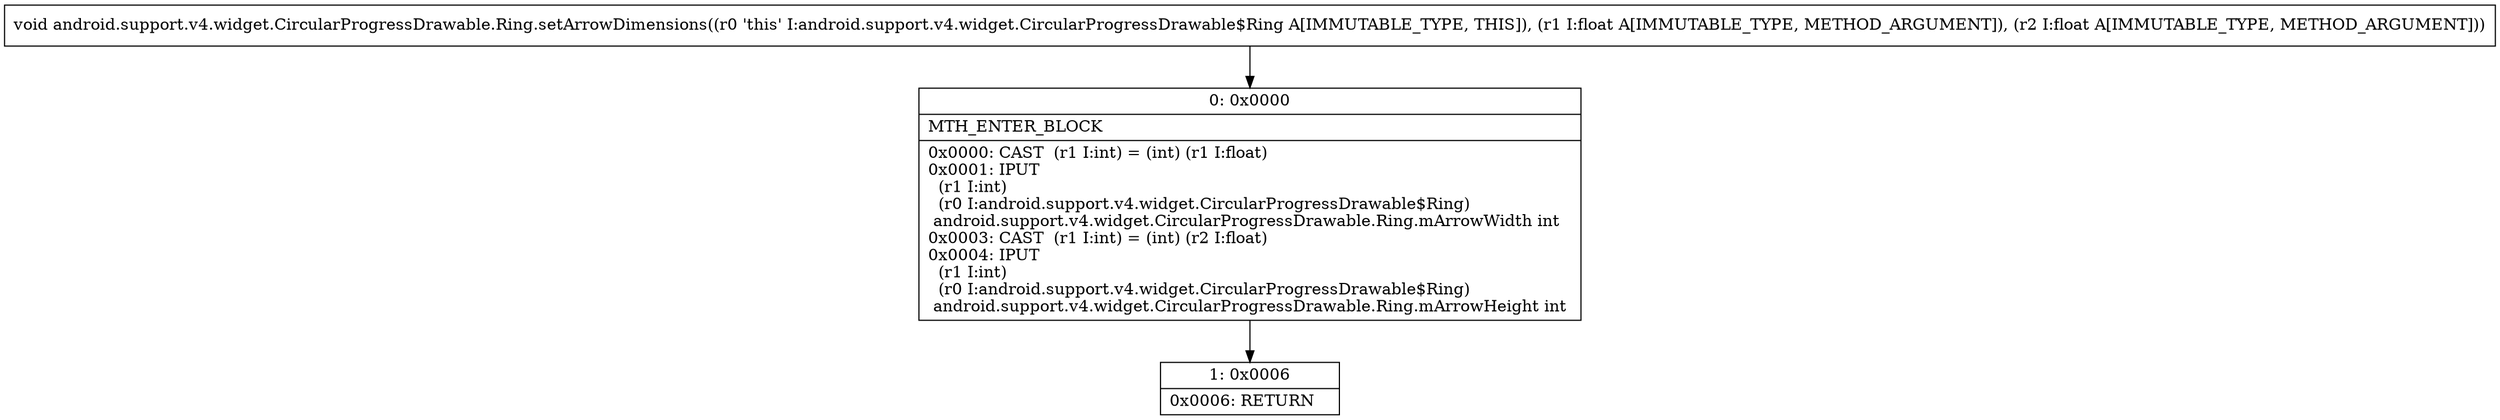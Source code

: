 digraph "CFG forandroid.support.v4.widget.CircularProgressDrawable.Ring.setArrowDimensions(FF)V" {
Node_0 [shape=record,label="{0\:\ 0x0000|MTH_ENTER_BLOCK\l|0x0000: CAST  (r1 I:int) = (int) (r1 I:float) \l0x0001: IPUT  \l  (r1 I:int)\l  (r0 I:android.support.v4.widget.CircularProgressDrawable$Ring)\l android.support.v4.widget.CircularProgressDrawable.Ring.mArrowWidth int \l0x0003: CAST  (r1 I:int) = (int) (r2 I:float) \l0x0004: IPUT  \l  (r1 I:int)\l  (r0 I:android.support.v4.widget.CircularProgressDrawable$Ring)\l android.support.v4.widget.CircularProgressDrawable.Ring.mArrowHeight int \l}"];
Node_1 [shape=record,label="{1\:\ 0x0006|0x0006: RETURN   \l}"];
MethodNode[shape=record,label="{void android.support.v4.widget.CircularProgressDrawable.Ring.setArrowDimensions((r0 'this' I:android.support.v4.widget.CircularProgressDrawable$Ring A[IMMUTABLE_TYPE, THIS]), (r1 I:float A[IMMUTABLE_TYPE, METHOD_ARGUMENT]), (r2 I:float A[IMMUTABLE_TYPE, METHOD_ARGUMENT])) }"];
MethodNode -> Node_0;
Node_0 -> Node_1;
}

